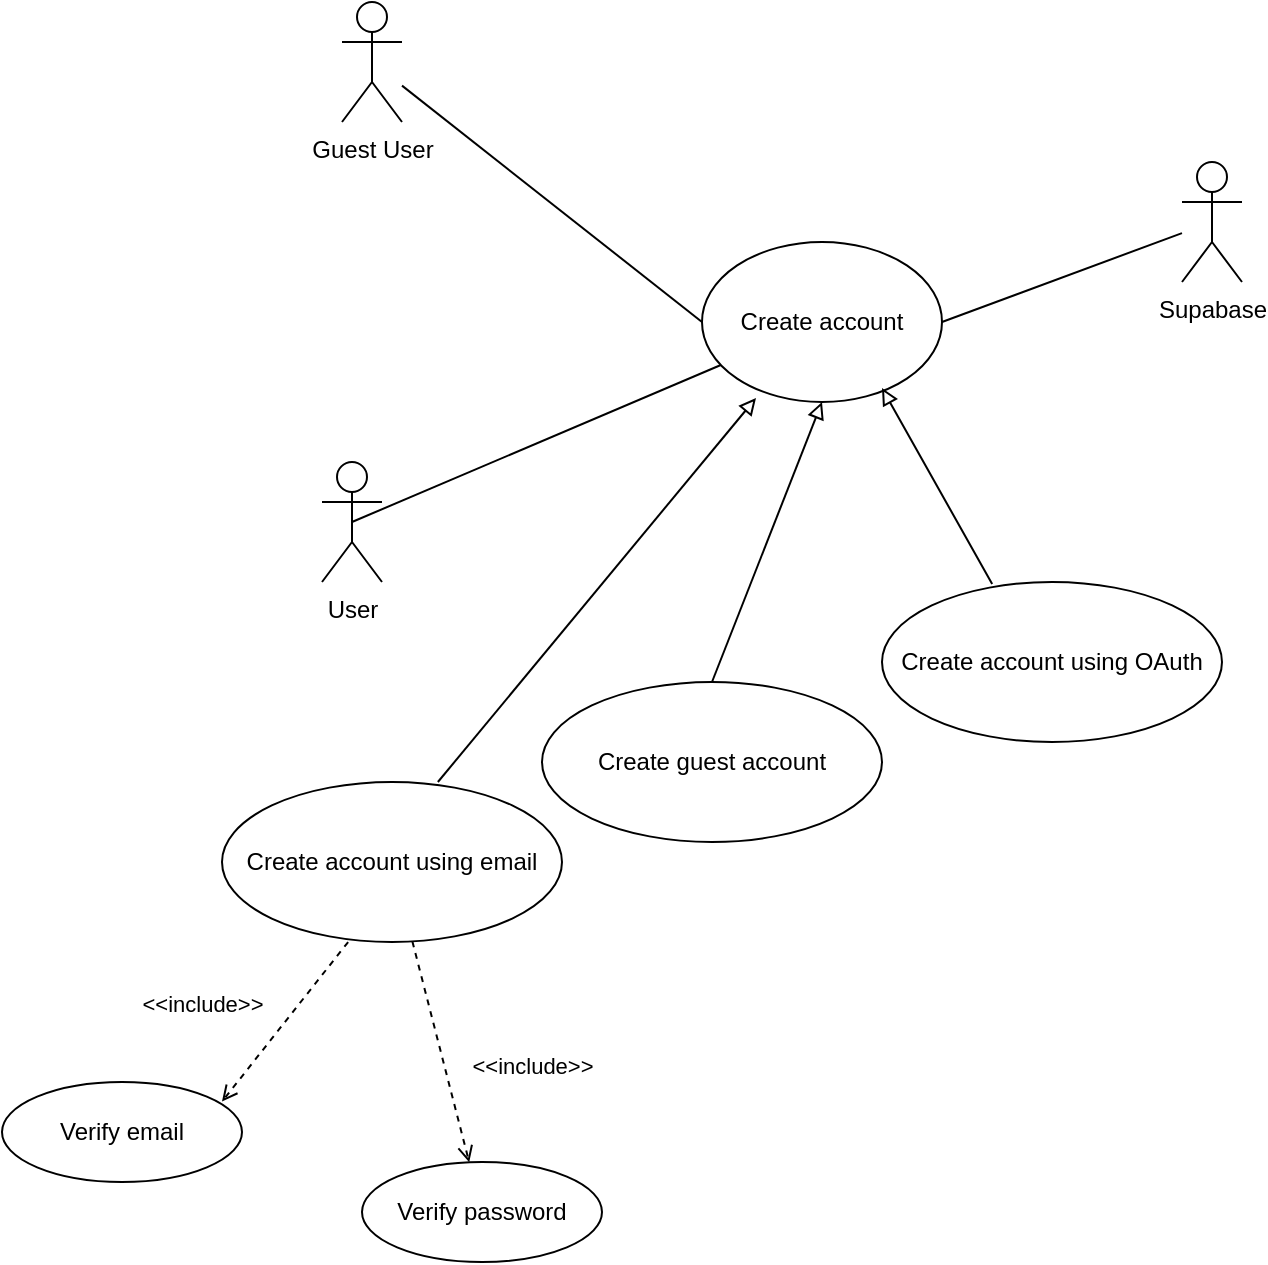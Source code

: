 <mxfile version="26.1.1">
  <diagram name="Page-1" id="30ATNpBX-aOc6MnG_z2X">
    <mxGraphModel dx="1007" dy="1013" grid="1" gridSize="10" guides="1" tooltips="1" connect="1" arrows="1" fold="1" page="1" pageScale="1" pageWidth="1700" pageHeight="1100" math="0" shadow="0">
      <root>
        <mxCell id="0" />
        <mxCell id="1" parent="0" />
        <mxCell id="JY_0PZgynnWm1Nld1qGc-1" value="Create account" style="ellipse;whiteSpace=wrap;html=1;" vertex="1" parent="1">
          <mxGeometry x="420" y="360" width="120" height="80" as="geometry" />
        </mxCell>
        <mxCell id="JY_0PZgynnWm1Nld1qGc-2" value="User" style="shape=umlActor;verticalLabelPosition=bottom;verticalAlign=top;html=1;outlineConnect=0;" vertex="1" parent="1">
          <mxGeometry x="230" y="470" width="30" height="60" as="geometry" />
        </mxCell>
        <mxCell id="JY_0PZgynnWm1Nld1qGc-3" value="Guest User" style="shape=umlActor;verticalLabelPosition=bottom;verticalAlign=top;html=1;outlineConnect=0;" vertex="1" parent="1">
          <mxGeometry x="240" y="240" width="30" height="60" as="geometry" />
        </mxCell>
        <mxCell id="JY_0PZgynnWm1Nld1qGc-5" value="Create account using email&lt;span style=&quot;color: rgba(0, 0, 0, 0); font-family: monospace; font-size: 0px; text-align: start; text-wrap-mode: nowrap;&quot;&gt;%3CmxGraphModel%3E%3Croot%3E%3CmxCell%20id%3D%220%22%2F%3E%3CmxCell%20id%3D%221%22%20parent%3D%220%22%2F%3E%3CmxCell%20id%3D%222%22%20value%3D%22Create%20account%22%20style%3D%22ellipse%3BwhiteSpace%3Dwrap%3Bhtml%3D1%3B%22%20vertex%3D%221%22%20parent%3D%221%22%3E%3CmxGeometry%20x%3D%22420%22%20y%3D%22360%22%20width%3D%22120%22%20height%3D%2280%22%20as%3D%22geometry%22%2F%3E%3C%2FmxCell%3E%3C%2Froot%3E%3C%2FmxGraphModel%3E&lt;/span&gt;" style="ellipse;whiteSpace=wrap;html=1;" vertex="1" parent="1">
          <mxGeometry x="180" y="630" width="170" height="80" as="geometry" />
        </mxCell>
        <mxCell id="JY_0PZgynnWm1Nld1qGc-6" value="Create account using OAuth&lt;span style=&quot;color: rgba(0, 0, 0, 0); font-family: monospace; font-size: 0px; text-align: start; text-wrap-mode: nowrap;&quot;&gt;%3CmxGraphModel%3E%3Croot%3E%3CmxCell%20id%3D%220%22%2F%3E%3CmxCell%20id%3D%221%22%20parent%3D%220%22%2F%3E%3CmxCell%20id%3D%222%22%20value%3D%22Create%20account%22%20style%3D%22ellipse%3BwhiteSpace%3Dwrap%3Bhtml%3D1%3B%22%20vertex%3D%221%22%20parent%3D%221%22%3E%3CmxGeometry%20x%3D%22420%22%20y%3D%22360%22%20width%3D%22120%22%20height%3D%2280%22%20as%3D%22geometry%22%2F%3E%3C%2FmxCell%3E%3C%2Froot%3E%3C%2FmxGraphModel%3E&lt;/span&gt;" style="ellipse;whiteSpace=wrap;html=1;" vertex="1" parent="1">
          <mxGeometry x="510" y="530" width="170" height="80" as="geometry" />
        </mxCell>
        <mxCell id="JY_0PZgynnWm1Nld1qGc-7" value="Create guest account&lt;span style=&quot;color: rgba(0, 0, 0, 0); font-family: monospace; font-size: 0px; text-align: start; text-wrap-mode: nowrap;&quot;&gt;%3CmxGraphModel%3E%3Croot%3E%3CmxCell%20id%3D%220%22%2F%3E%3CmxCell%20id%3D%221%22%20parent%3D%220%22%2F%3E%3CmxCell%20id%3D%222%22%20value%3D%22Create%20account%22%20style%3D%22ellipse%3BwhiteSpace%3Dwrap%3Bhtml%3D1%3B%22%20vertex%3D%221%22%20parent%3D%221%22%3E%3CmxGeometry%20x%3D%22420%22%20y%3D%22360%22%20width%3D%22120%22%20height%3D%2280%22%20as%3D%22geometry%22%2F%3E%3C%2FmxCell%3E%3C%2Froot%3E%3C%2FmxGraphModel%3E&lt;/span&gt;" style="ellipse;whiteSpace=wrap;html=1;" vertex="1" parent="1">
          <mxGeometry x="340" y="580" width="170" height="80" as="geometry" />
        </mxCell>
        <mxCell id="JY_0PZgynnWm1Nld1qGc-8" value="" style="endArrow=block;html=1;rounded=0;exitX=0.635;exitY=0;exitDx=0;exitDy=0;exitPerimeter=0;entryX=0.225;entryY=0.975;entryDx=0;entryDy=0;entryPerimeter=0;endFill=0;" edge="1" parent="1" source="JY_0PZgynnWm1Nld1qGc-5" target="JY_0PZgynnWm1Nld1qGc-1">
          <mxGeometry width="50" height="50" relative="1" as="geometry">
            <mxPoint x="410" y="470" as="sourcePoint" />
            <mxPoint x="460" y="420" as="targetPoint" />
          </mxGeometry>
        </mxCell>
        <mxCell id="JY_0PZgynnWm1Nld1qGc-9" value="" style="endArrow=block;html=1;rounded=0;entryX=0.5;entryY=1;entryDx=0;entryDy=0;exitX=0.5;exitY=0;exitDx=0;exitDy=0;endFill=0;" edge="1" parent="1" source="JY_0PZgynnWm1Nld1qGc-7" target="JY_0PZgynnWm1Nld1qGc-1">
          <mxGeometry width="50" height="50" relative="1" as="geometry">
            <mxPoint x="410" y="470" as="sourcePoint" />
            <mxPoint x="460" y="420" as="targetPoint" />
          </mxGeometry>
        </mxCell>
        <mxCell id="JY_0PZgynnWm1Nld1qGc-10" value="" style="endArrow=block;html=1;rounded=0;entryX=0.75;entryY=0.913;entryDx=0;entryDy=0;entryPerimeter=0;exitX=0.324;exitY=0.013;exitDx=0;exitDy=0;exitPerimeter=0;endFill=0;" edge="1" parent="1" source="JY_0PZgynnWm1Nld1qGc-6" target="JY_0PZgynnWm1Nld1qGc-1">
          <mxGeometry width="50" height="50" relative="1" as="geometry">
            <mxPoint x="410" y="470" as="sourcePoint" />
            <mxPoint x="460" y="420" as="targetPoint" />
          </mxGeometry>
        </mxCell>
        <mxCell id="JY_0PZgynnWm1Nld1qGc-11" value="Verify email" style="ellipse;whiteSpace=wrap;html=1;" vertex="1" parent="1">
          <mxGeometry x="70" y="780" width="120" height="50" as="geometry" />
        </mxCell>
        <mxCell id="JY_0PZgynnWm1Nld1qGc-12" value="Verify password" style="ellipse;whiteSpace=wrap;html=1;" vertex="1" parent="1">
          <mxGeometry x="250" y="820" width="120" height="50" as="geometry" />
        </mxCell>
        <mxCell id="JY_0PZgynnWm1Nld1qGc-13" value="" style="endArrow=open;dashed=1;html=1;rounded=0;entryX=1;entryY=0;entryDx=0;entryDy=0;endFill=0;" edge="1" parent="1">
          <mxGeometry width="50" height="50" relative="1" as="geometry">
            <mxPoint x="243.072" y="710.004" as="sourcePoint" />
            <mxPoint x="179.996" y="789.812" as="targetPoint" />
          </mxGeometry>
        </mxCell>
        <mxCell id="JY_0PZgynnWm1Nld1qGc-14" value="&amp;lt;&amp;lt;include&amp;gt;&amp;gt;" style="edgeLabel;html=1;align=center;verticalAlign=middle;resizable=0;points=[];" vertex="1" connectable="0" parent="JY_0PZgynnWm1Nld1qGc-13">
          <mxGeometry x="-0.031" relative="1" as="geometry">
            <mxPoint x="-43" y="-8" as="offset" />
          </mxGeometry>
        </mxCell>
        <mxCell id="JY_0PZgynnWm1Nld1qGc-16" value="" style="endArrow=open;dashed=1;html=1;rounded=0;endFill=0;" edge="1" parent="1" source="JY_0PZgynnWm1Nld1qGc-5" target="JY_0PZgynnWm1Nld1qGc-12">
          <mxGeometry width="50" height="50" relative="1" as="geometry">
            <mxPoint x="410" y="710" as="sourcePoint" />
            <mxPoint x="460" y="660" as="targetPoint" />
          </mxGeometry>
        </mxCell>
        <mxCell id="JY_0PZgynnWm1Nld1qGc-17" value="&amp;lt;&amp;lt;include&amp;gt;&amp;gt;" style="edgeLabel;html=1;align=center;verticalAlign=middle;resizable=0;points=[];" vertex="1" connectable="0" parent="JY_0PZgynnWm1Nld1qGc-16">
          <mxGeometry x="0.118" y="-1" relative="1" as="geometry">
            <mxPoint x="45" as="offset" />
          </mxGeometry>
        </mxCell>
        <mxCell id="JY_0PZgynnWm1Nld1qGc-18" value="Supabase" style="shape=umlActor;verticalLabelPosition=bottom;verticalAlign=top;html=1;outlineConnect=0;" vertex="1" parent="1">
          <mxGeometry x="660" y="320" width="30" height="60" as="geometry" />
        </mxCell>
        <mxCell id="JY_0PZgynnWm1Nld1qGc-19" value="" style="endArrow=none;html=1;rounded=0;entryX=0;entryY=0.5;entryDx=0;entryDy=0;" edge="1" parent="1" source="JY_0PZgynnWm1Nld1qGc-3" target="JY_0PZgynnWm1Nld1qGc-1">
          <mxGeometry width="50" height="50" relative="1" as="geometry">
            <mxPoint x="420" y="580" as="sourcePoint" />
            <mxPoint x="470" y="530" as="targetPoint" />
          </mxGeometry>
        </mxCell>
        <mxCell id="JY_0PZgynnWm1Nld1qGc-20" value="" style="endArrow=none;html=1;rounded=0;exitX=0.5;exitY=0.5;exitDx=0;exitDy=0;exitPerimeter=0;" edge="1" parent="1" source="JY_0PZgynnWm1Nld1qGc-2" target="JY_0PZgynnWm1Nld1qGc-1">
          <mxGeometry width="50" height="50" relative="1" as="geometry">
            <mxPoint x="420" y="580" as="sourcePoint" />
            <mxPoint x="470" y="530" as="targetPoint" />
          </mxGeometry>
        </mxCell>
        <mxCell id="JY_0PZgynnWm1Nld1qGc-21" value="" style="endArrow=none;html=1;rounded=0;entryX=1;entryY=0.5;entryDx=0;entryDy=0;" edge="1" parent="1" source="JY_0PZgynnWm1Nld1qGc-18" target="JY_0PZgynnWm1Nld1qGc-1">
          <mxGeometry width="50" height="50" relative="1" as="geometry">
            <mxPoint x="420" y="580" as="sourcePoint" />
            <mxPoint x="470" y="530" as="targetPoint" />
          </mxGeometry>
        </mxCell>
      </root>
    </mxGraphModel>
  </diagram>
</mxfile>
